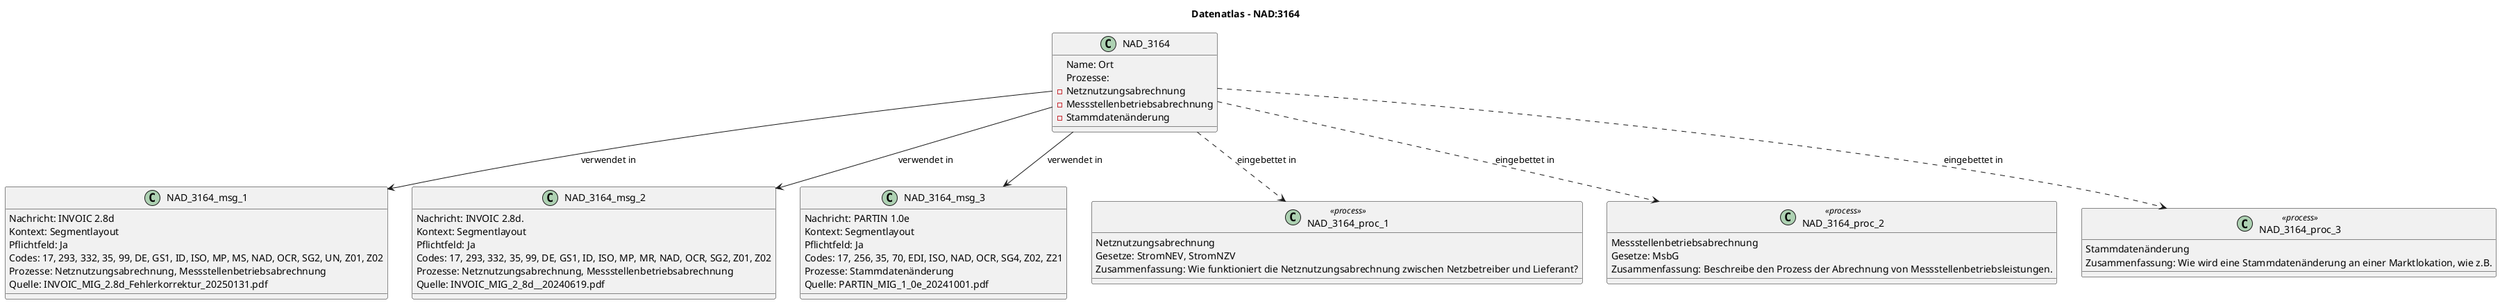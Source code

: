 @startuml
title Datenatlas – NAD:3164
class NAD_3164 {
  Name: Ort
  Prozesse:
    - Netznutzungsabrechnung
    - Messstellenbetriebsabrechnung
    - Stammdatenänderung
}
class NAD_3164_msg_1 {
  Nachricht: INVOIC 2.8d
  Kontext: Segmentlayout
  Pflichtfeld: Ja
  Codes: 17, 293, 332, 35, 99, DE, GS1, ID, ISO, MP, MS, NAD, OCR, SG2, UN, Z01, Z02
  Prozesse: Netznutzungsabrechnung, Messstellenbetriebsabrechnung
  Quelle: INVOIC_MIG_2.8d_Fehlerkorrektur_20250131.pdf
}
NAD_3164 --> NAD_3164_msg_1 : verwendet in
class NAD_3164_msg_2 {
  Nachricht: INVOIC 2.8d.
  Kontext: Segmentlayout
  Pflichtfeld: Ja
  Codes: 17, 293, 332, 35, 99, DE, GS1, ID, ISO, MP, MR, NAD, OCR, SG2, Z01, Z02
  Prozesse: Netznutzungsabrechnung, Messstellenbetriebsabrechnung
  Quelle: INVOIC_MIG_2_8d__20240619.pdf
}
NAD_3164 --> NAD_3164_msg_2 : verwendet in
class NAD_3164_msg_3 {
  Nachricht: PARTIN 1.0e
  Kontext: Segmentlayout
  Pflichtfeld: Ja
  Codes: 17, 256, 35, 70, EDI, ISO, NAD, OCR, SG4, Z02, Z21
  Prozesse: Stammdatenänderung
  Quelle: PARTIN_MIG_1_0e_20241001.pdf
}
NAD_3164 --> NAD_3164_msg_3 : verwendet in
class NAD_3164_proc_1 <<process>> {
  Netznutzungsabrechnung
  Gesetze: StromNEV, StromNZV
  Zusammenfassung: Wie funktioniert die Netznutzungsabrechnung zwischen Netzbetreiber und Lieferant?
}
NAD_3164 ..> NAD_3164_proc_1 : eingebettet in
class NAD_3164_proc_2 <<process>> {
  Messstellenbetriebsabrechnung
  Gesetze: MsbG
  Zusammenfassung: Beschreibe den Prozess der Abrechnung von Messstellenbetriebsleistungen.
}
NAD_3164 ..> NAD_3164_proc_2 : eingebettet in
class NAD_3164_proc_3 <<process>> {
  Stammdatenänderung
  Zusammenfassung: Wie wird eine Stammdatenänderung an einer Marktlokation, wie z.B.
}
NAD_3164 ..> NAD_3164_proc_3 : eingebettet in
@enduml